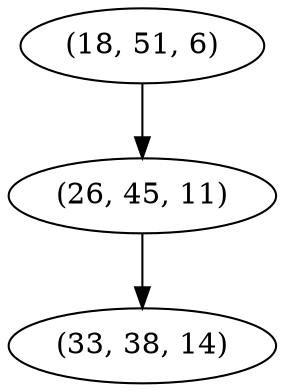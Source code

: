 digraph tree {
    "(18, 51, 6)";
    "(26, 45, 11)";
    "(33, 38, 14)";
    "(18, 51, 6)" -> "(26, 45, 11)";
    "(26, 45, 11)" -> "(33, 38, 14)";
}
